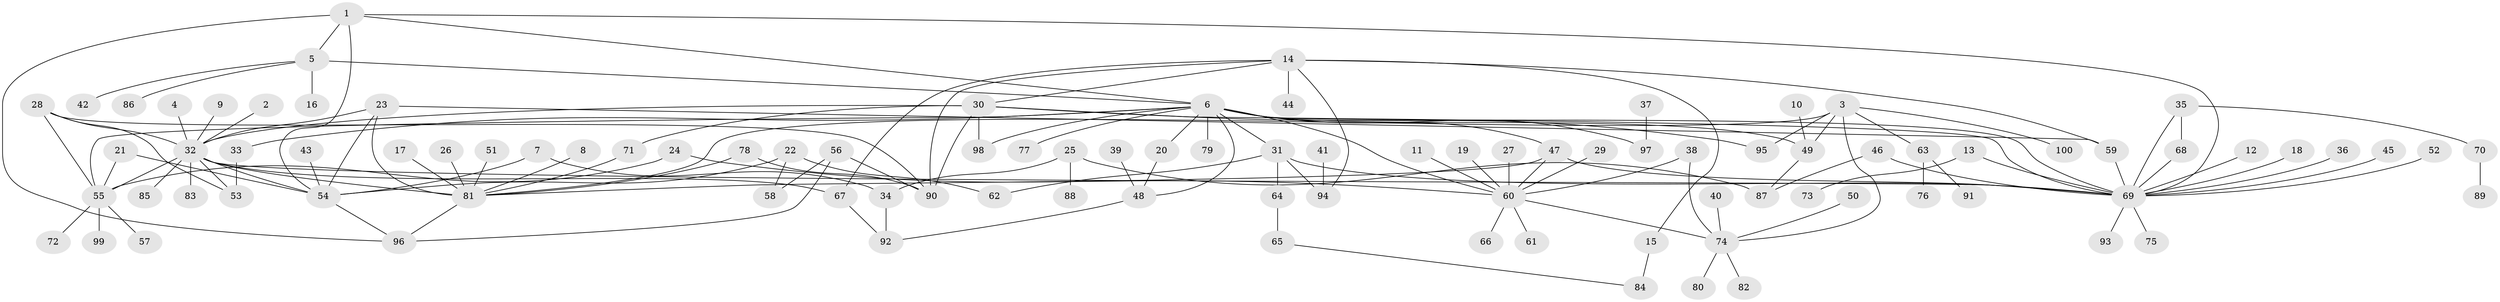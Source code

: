 // original degree distribution, {9: 0.028169014084507043, 18: 0.007042253521126761, 20: 0.007042253521126761, 16: 0.007042253521126761, 5: 0.035211267605633804, 1: 0.45774647887323944, 13: 0.007042253521126761, 3: 0.11267605633802817, 6: 0.007042253521126761, 2: 0.2323943661971831, 4: 0.08450704225352113, 12: 0.007042253521126761, 11: 0.007042253521126761}
// Generated by graph-tools (version 1.1) at 2025/36/03/04/25 23:36:55]
// undirected, 100 vertices, 140 edges
graph export_dot {
  node [color=gray90,style=filled];
  1;
  2;
  3;
  4;
  5;
  6;
  7;
  8;
  9;
  10;
  11;
  12;
  13;
  14;
  15;
  16;
  17;
  18;
  19;
  20;
  21;
  22;
  23;
  24;
  25;
  26;
  27;
  28;
  29;
  30;
  31;
  32;
  33;
  34;
  35;
  36;
  37;
  38;
  39;
  40;
  41;
  42;
  43;
  44;
  45;
  46;
  47;
  48;
  49;
  50;
  51;
  52;
  53;
  54;
  55;
  56;
  57;
  58;
  59;
  60;
  61;
  62;
  63;
  64;
  65;
  66;
  67;
  68;
  69;
  70;
  71;
  72;
  73;
  74;
  75;
  76;
  77;
  78;
  79;
  80;
  81;
  82;
  83;
  84;
  85;
  86;
  87;
  88;
  89;
  90;
  91;
  92;
  93;
  94;
  95;
  96;
  97;
  98;
  99;
  100;
  1 -- 5 [weight=1.0];
  1 -- 6 [weight=1.0];
  1 -- 54 [weight=1.0];
  1 -- 69 [weight=1.0];
  1 -- 96 [weight=1.0];
  2 -- 32 [weight=1.0];
  3 -- 49 [weight=1.0];
  3 -- 63 [weight=1.0];
  3 -- 74 [weight=1.0];
  3 -- 81 [weight=1.0];
  3 -- 95 [weight=1.0];
  3 -- 100 [weight=1.0];
  4 -- 32 [weight=1.0];
  5 -- 6 [weight=1.0];
  5 -- 16 [weight=1.0];
  5 -- 42 [weight=1.0];
  5 -- 86 [weight=1.0];
  6 -- 20 [weight=1.0];
  6 -- 31 [weight=1.0];
  6 -- 33 [weight=1.0];
  6 -- 47 [weight=1.0];
  6 -- 48 [weight=1.0];
  6 -- 49 [weight=1.0];
  6 -- 55 [weight=1.0];
  6 -- 60 [weight=1.0];
  6 -- 69 [weight=1.0];
  6 -- 77 [weight=1.0];
  6 -- 79 [weight=1.0];
  6 -- 97 [weight=1.0];
  6 -- 98 [weight=1.0];
  7 -- 34 [weight=1.0];
  7 -- 54 [weight=1.0];
  8 -- 81 [weight=1.0];
  9 -- 32 [weight=1.0];
  10 -- 49 [weight=1.0];
  11 -- 60 [weight=1.0];
  12 -- 69 [weight=1.0];
  13 -- 69 [weight=1.0];
  13 -- 73 [weight=1.0];
  14 -- 15 [weight=1.0];
  14 -- 30 [weight=1.0];
  14 -- 44 [weight=1.0];
  14 -- 59 [weight=1.0];
  14 -- 67 [weight=1.0];
  14 -- 90 [weight=1.0];
  14 -- 94 [weight=1.0];
  15 -- 84 [weight=1.0];
  17 -- 81 [weight=1.0];
  18 -- 69 [weight=1.0];
  19 -- 60 [weight=1.0];
  20 -- 48 [weight=1.0];
  21 -- 54 [weight=1.0];
  21 -- 55 [weight=1.0];
  22 -- 54 [weight=1.0];
  22 -- 58 [weight=1.0];
  22 -- 62 [weight=1.0];
  23 -- 32 [weight=1.0];
  23 -- 54 [weight=1.0];
  23 -- 59 [weight=1.0];
  23 -- 81 [weight=2.0];
  24 -- 55 [weight=1.0];
  24 -- 60 [weight=1.0];
  25 -- 34 [weight=1.0];
  25 -- 87 [weight=1.0];
  25 -- 88 [weight=1.0];
  26 -- 81 [weight=1.0];
  27 -- 60 [weight=1.0];
  28 -- 32 [weight=1.0];
  28 -- 53 [weight=1.0];
  28 -- 55 [weight=1.0];
  28 -- 90 [weight=1.0];
  29 -- 60 [weight=1.0];
  30 -- 32 [weight=1.0];
  30 -- 69 [weight=1.0];
  30 -- 71 [weight=1.0];
  30 -- 90 [weight=1.0];
  30 -- 95 [weight=1.0];
  30 -- 98 [weight=1.0];
  31 -- 62 [weight=1.0];
  31 -- 64 [weight=1.0];
  31 -- 69 [weight=1.0];
  31 -- 94 [weight=1.0];
  32 -- 53 [weight=1.0];
  32 -- 54 [weight=1.0];
  32 -- 55 [weight=1.0];
  32 -- 67 [weight=1.0];
  32 -- 69 [weight=1.0];
  32 -- 81 [weight=1.0];
  32 -- 83 [weight=1.0];
  32 -- 85 [weight=1.0];
  33 -- 53 [weight=1.0];
  34 -- 92 [weight=1.0];
  35 -- 68 [weight=1.0];
  35 -- 69 [weight=1.0];
  35 -- 70 [weight=1.0];
  36 -- 69 [weight=1.0];
  37 -- 97 [weight=1.0];
  38 -- 60 [weight=1.0];
  38 -- 74 [weight=1.0];
  39 -- 48 [weight=1.0];
  40 -- 74 [weight=1.0];
  41 -- 94 [weight=1.0];
  43 -- 54 [weight=1.0];
  45 -- 69 [weight=1.0];
  46 -- 69 [weight=1.0];
  46 -- 87 [weight=1.0];
  47 -- 60 [weight=1.0];
  47 -- 69 [weight=1.0];
  47 -- 81 [weight=1.0];
  48 -- 92 [weight=1.0];
  49 -- 87 [weight=1.0];
  50 -- 74 [weight=2.0];
  51 -- 81 [weight=1.0];
  52 -- 69 [weight=1.0];
  54 -- 96 [weight=1.0];
  55 -- 57 [weight=1.0];
  55 -- 72 [weight=1.0];
  55 -- 99 [weight=1.0];
  56 -- 58 [weight=1.0];
  56 -- 90 [weight=1.0];
  56 -- 96 [weight=1.0];
  59 -- 69 [weight=1.0];
  60 -- 61 [weight=1.0];
  60 -- 66 [weight=1.0];
  60 -- 74 [weight=1.0];
  63 -- 76 [weight=1.0];
  63 -- 91 [weight=1.0];
  64 -- 65 [weight=2.0];
  65 -- 84 [weight=1.0];
  67 -- 92 [weight=1.0];
  68 -- 69 [weight=1.0];
  69 -- 75 [weight=1.0];
  69 -- 93 [weight=1.0];
  70 -- 89 [weight=1.0];
  71 -- 81 [weight=1.0];
  74 -- 80 [weight=1.0];
  74 -- 82 [weight=1.0];
  78 -- 81 [weight=1.0];
  78 -- 90 [weight=1.0];
  81 -- 96 [weight=1.0];
}
